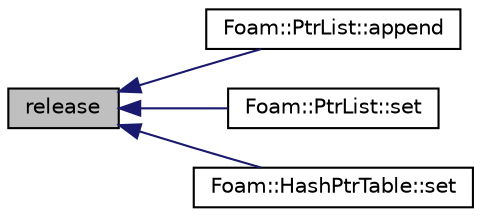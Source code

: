 digraph "release"
{
  bgcolor="transparent";
  edge [fontname="Helvetica",fontsize="10",labelfontname="Helvetica",labelfontsize="10"];
  node [fontname="Helvetica",fontsize="10",shape=record];
  rankdir="LR";
  Node1 [label="release",height=0.2,width=0.4,color="black", fillcolor="grey75", style="filled" fontcolor="black"];
  Node1 -> Node2 [dir="back",color="midnightblue",fontsize="10",style="solid",fontname="Helvetica"];
  Node2 [label="Foam::PtrList::append",height=0.2,width=0.4,color="black",URL="$classFoam_1_1PtrList.html#acdae6c04fac1c555c1807ebfe9fc73f5",tooltip="Move append an element to the end of the list. "];
  Node1 -> Node3 [dir="back",color="midnightblue",fontsize="10",style="solid",fontname="Helvetica"];
  Node3 [label="Foam::PtrList::set",height=0.2,width=0.4,color="black",URL="$classFoam_1_1PtrList.html#a41531a2b3cc16a4f314bc94de3cc0eda",tooltip="Set element to given autoPtr and return old element. "];
  Node1 -> Node4 [dir="back",color="midnightblue",fontsize="10",style="solid",fontname="Helvetica"];
  Node4 [label="Foam::HashPtrTable::set",height=0.2,width=0.4,color="black",URL="$classFoam_1_1HashPtrTable.html#a3f28d1ba7db9ff88cb7a25ef089c66a1",tooltip="Assign a new entry, overwriting existing entries. "];
}
